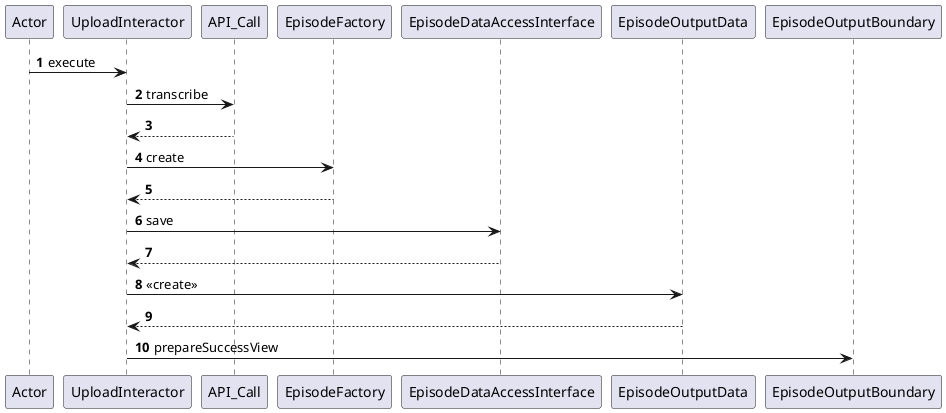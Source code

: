 @startuml
'https://plantuml.com/sequence-diagram

autonumber

Actor -> UploadInteractor : execute
UploadInteractor -> API_Call : transcribe
API_Call --> UploadInteractor
UploadInteractor -> EpisodeFactory : create
EpisodeFactory --> UploadInteractor
UploadInteractor -> EpisodeDataAccessInterface : save
EpisodeDataAccessInterface --> UploadInteractor
UploadInteractor -> EpisodeOutputData : <<create>>
EpisodeOutputData --> UploadInteractor
UploadInteractor -> EpisodeOutputBoundary : prepareSuccessView
@enduml